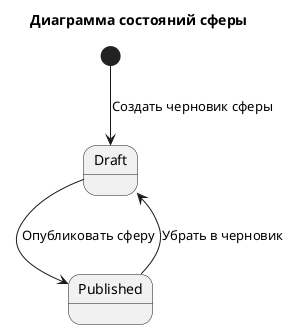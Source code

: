 @startuml
'https://plantuml.com/state-diagram

title Диаграмма состояний сферы

[*] --> Draft : Создать черновик сферы
Draft --> Published : Опубликовать сферу
Published --> Draft : Убрать в черновик

@enduml
